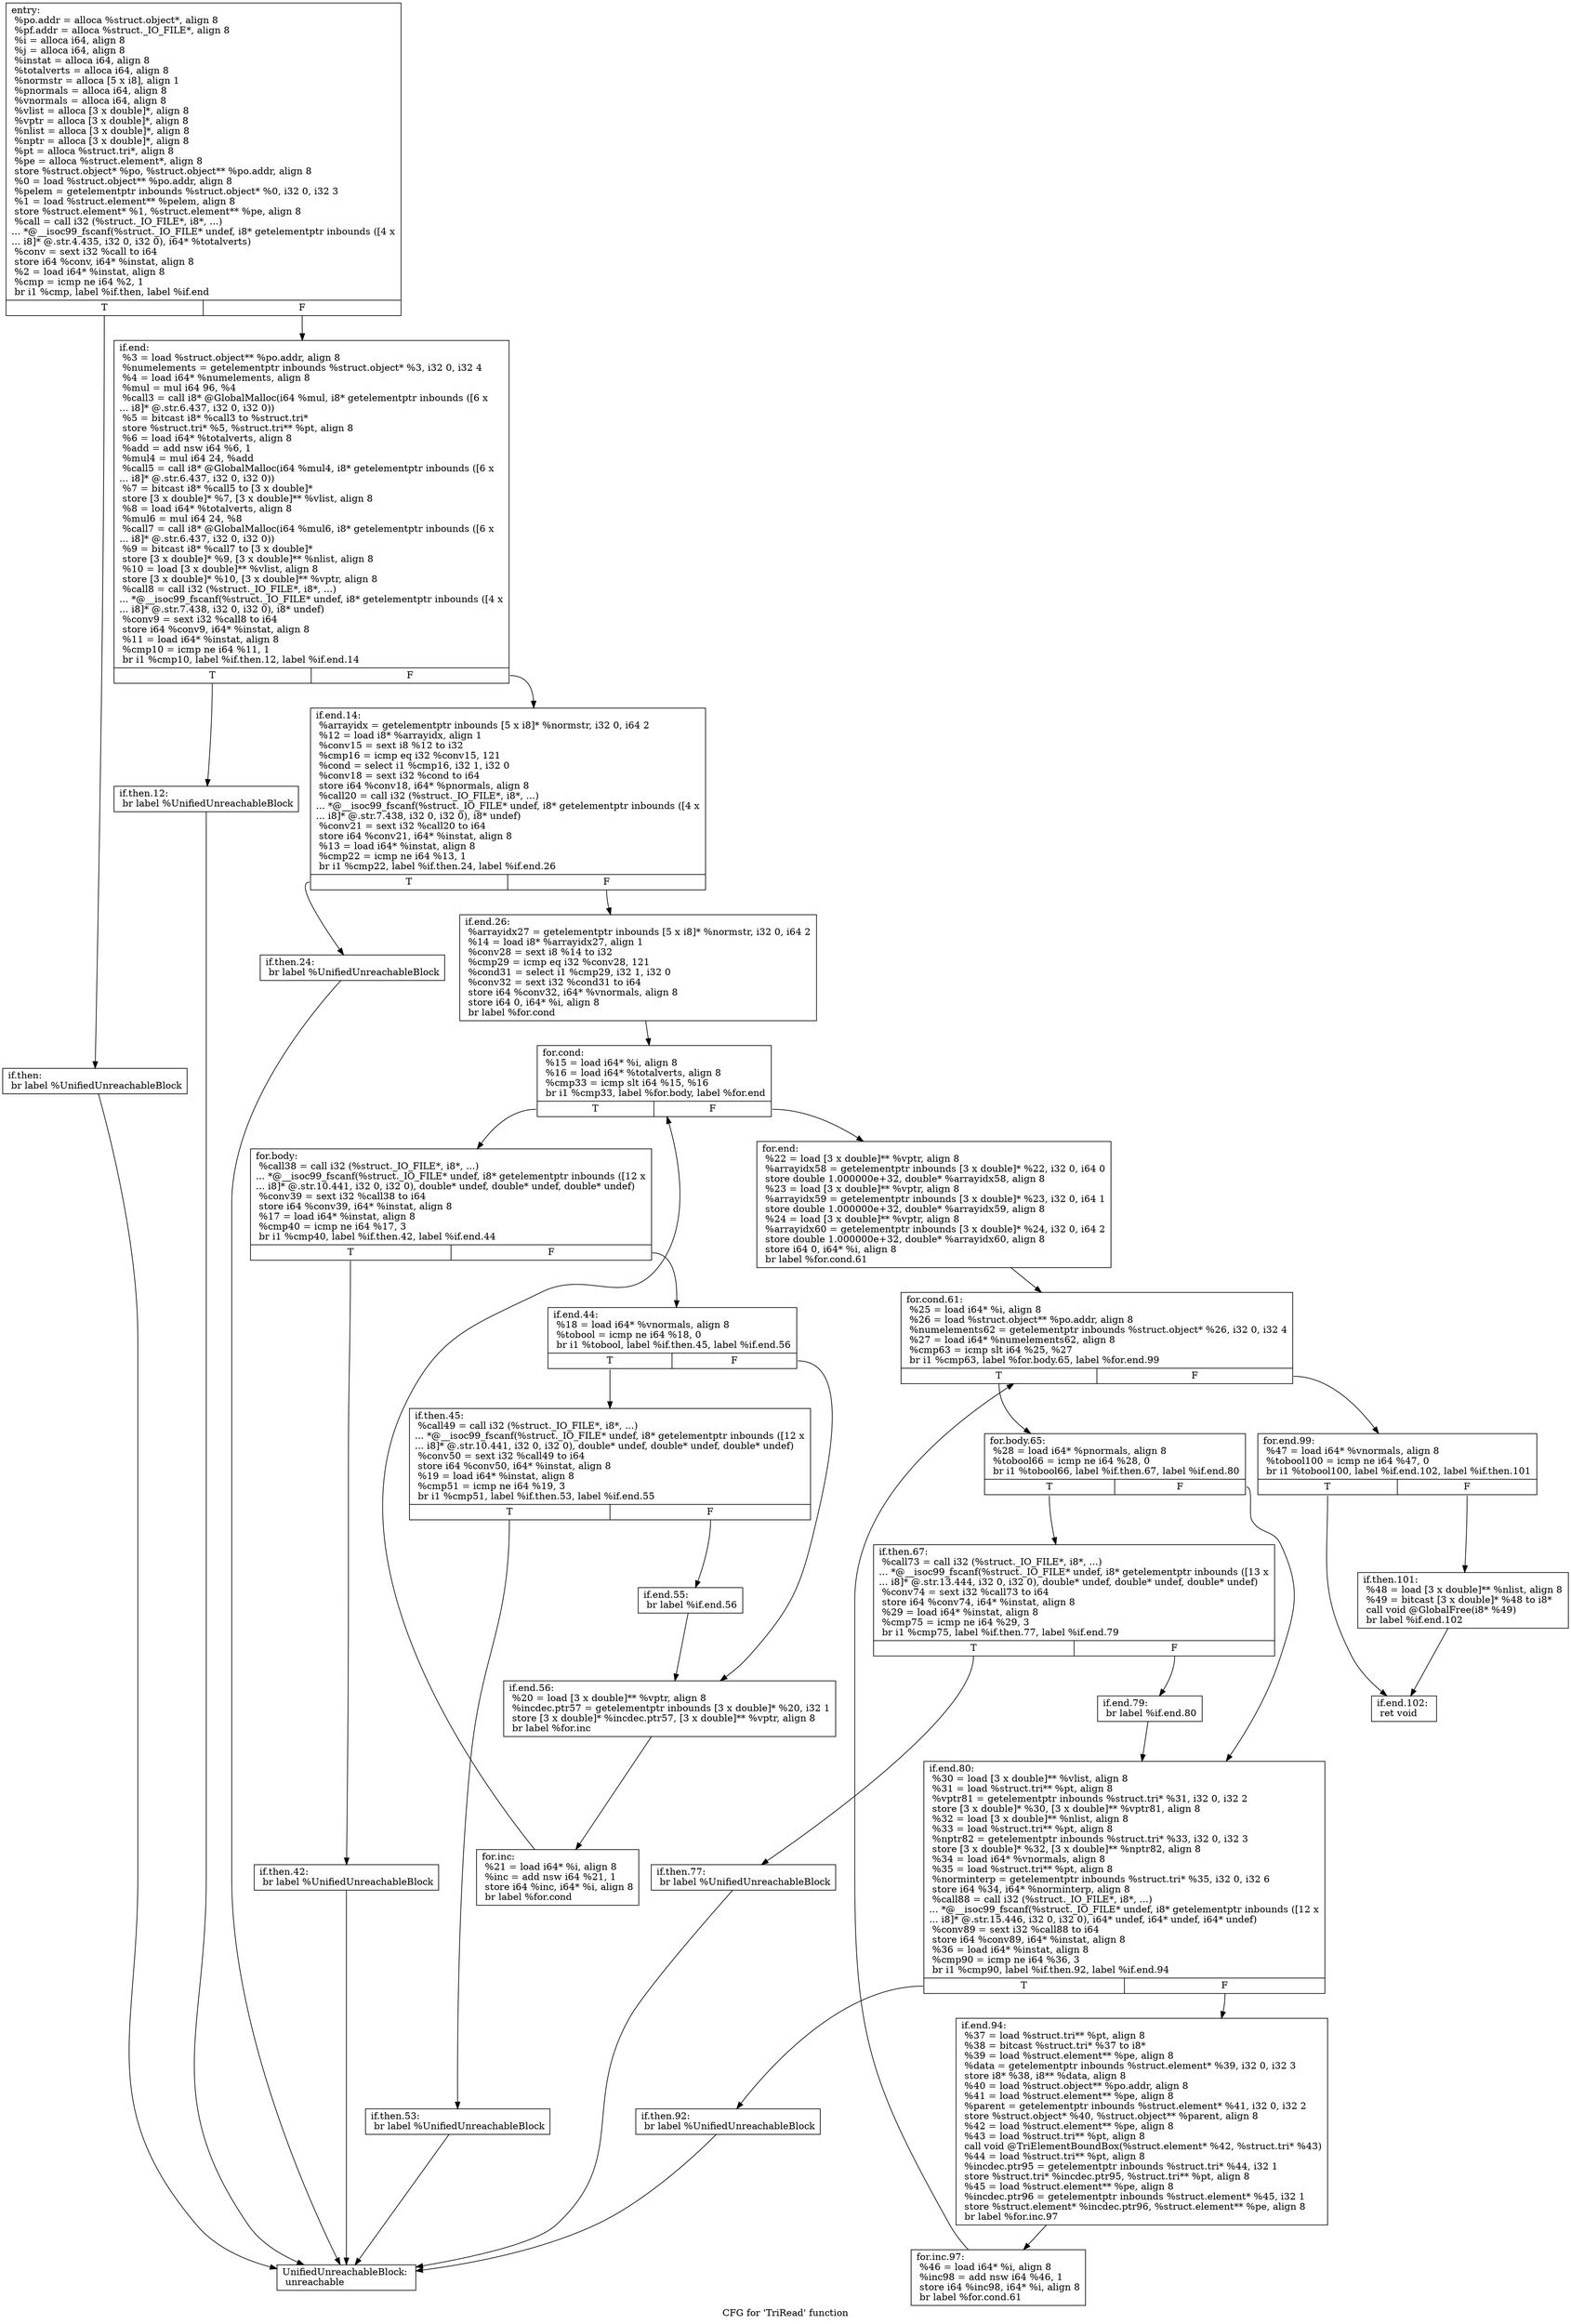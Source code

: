 digraph "CFG for 'TriRead' function" {
	label="CFG for 'TriRead' function";

	Node0x60c7690 [shape=record,label="{entry:\l  %po.addr = alloca %struct.object*, align 8\l  %pf.addr = alloca %struct._IO_FILE*, align 8\l  %i = alloca i64, align 8\l  %j = alloca i64, align 8\l  %instat = alloca i64, align 8\l  %totalverts = alloca i64, align 8\l  %normstr = alloca [5 x i8], align 1\l  %pnormals = alloca i64, align 8\l  %vnormals = alloca i64, align 8\l  %vlist = alloca [3 x double]*, align 8\l  %vptr = alloca [3 x double]*, align 8\l  %nlist = alloca [3 x double]*, align 8\l  %nptr = alloca [3 x double]*, align 8\l  %pt = alloca %struct.tri*, align 8\l  %pe = alloca %struct.element*, align 8\l  store %struct.object* %po, %struct.object** %po.addr, align 8\l  %0 = load %struct.object** %po.addr, align 8\l  %pelem = getelementptr inbounds %struct.object* %0, i32 0, i32 3\l  %1 = load %struct.element** %pelem, align 8\l  store %struct.element* %1, %struct.element** %pe, align 8\l  %call = call i32 (%struct._IO_FILE*, i8*, ...)\l... *@__isoc99_fscanf(%struct._IO_FILE* undef, i8* getelementptr inbounds ([4 x\l... i8]* @.str.4.435, i32 0, i32 0), i64* %totalverts)\l  %conv = sext i32 %call to i64\l  store i64 %conv, i64* %instat, align 8\l  %2 = load i64* %instat, align 8\l  %cmp = icmp ne i64 %2, 1\l  br i1 %cmp, label %if.then, label %if.end\l|{<s0>T|<s1>F}}"];
	Node0x60c7690:s0 -> Node0x60dd050;
	Node0x60c7690:s1 -> Node0x60dd0a0;
	Node0x60dd050 [shape=record,label="{if.then:                                          \l  br label %UnifiedUnreachableBlock\l}"];
	Node0x60dd050 -> Node0x60dd910;
	Node0x60dd0a0 [shape=record,label="{if.end:                                           \l  %3 = load %struct.object** %po.addr, align 8\l  %numelements = getelementptr inbounds %struct.object* %3, i32 0, i32 4\l  %4 = load i64* %numelements, align 8\l  %mul = mul i64 96, %4\l  %call3 = call i8* @GlobalMalloc(i64 %mul, i8* getelementptr inbounds ([6 x\l... i8]* @.str.6.437, i32 0, i32 0))\l  %5 = bitcast i8* %call3 to %struct.tri*\l  store %struct.tri* %5, %struct.tri** %pt, align 8\l  %6 = load i64* %totalverts, align 8\l  %add = add nsw i64 %6, 1\l  %mul4 = mul i64 24, %add\l  %call5 = call i8* @GlobalMalloc(i64 %mul4, i8* getelementptr inbounds ([6 x\l... i8]* @.str.6.437, i32 0, i32 0))\l  %7 = bitcast i8* %call5 to [3 x double]*\l  store [3 x double]* %7, [3 x double]** %vlist, align 8\l  %8 = load i64* %totalverts, align 8\l  %mul6 = mul i64 24, %8\l  %call7 = call i8* @GlobalMalloc(i64 %mul6, i8* getelementptr inbounds ([6 x\l... i8]* @.str.6.437, i32 0, i32 0))\l  %9 = bitcast i8* %call7 to [3 x double]*\l  store [3 x double]* %9, [3 x double]** %nlist, align 8\l  %10 = load [3 x double]** %vlist, align 8\l  store [3 x double]* %10, [3 x double]** %vptr, align 8\l  %call8 = call i32 (%struct._IO_FILE*, i8*, ...)\l... *@__isoc99_fscanf(%struct._IO_FILE* undef, i8* getelementptr inbounds ([4 x\l... i8]* @.str.7.438, i32 0, i32 0), i8* undef)\l  %conv9 = sext i32 %call8 to i64\l  store i64 %conv9, i64* %instat, align 8\l  %11 = load i64* %instat, align 8\l  %cmp10 = icmp ne i64 %11, 1\l  br i1 %cmp10, label %if.then.12, label %if.end.14\l|{<s0>T|<s1>F}}"];
	Node0x60dd0a0:s0 -> Node0x60dd0f0;
	Node0x60dd0a0:s1 -> Node0x60dd140;
	Node0x60dd0f0 [shape=record,label="{if.then.12:                                       \l  br label %UnifiedUnreachableBlock\l}"];
	Node0x60dd0f0 -> Node0x60dd910;
	Node0x60dd140 [shape=record,label="{if.end.14:                                        \l  %arrayidx = getelementptr inbounds [5 x i8]* %normstr, i32 0, i64 2\l  %12 = load i8* %arrayidx, align 1\l  %conv15 = sext i8 %12 to i32\l  %cmp16 = icmp eq i32 %conv15, 121\l  %cond = select i1 %cmp16, i32 1, i32 0\l  %conv18 = sext i32 %cond to i64\l  store i64 %conv18, i64* %pnormals, align 8\l  %call20 = call i32 (%struct._IO_FILE*, i8*, ...)\l... *@__isoc99_fscanf(%struct._IO_FILE* undef, i8* getelementptr inbounds ([4 x\l... i8]* @.str.7.438, i32 0, i32 0), i8* undef)\l  %conv21 = sext i32 %call20 to i64\l  store i64 %conv21, i64* %instat, align 8\l  %13 = load i64* %instat, align 8\l  %cmp22 = icmp ne i64 %13, 1\l  br i1 %cmp22, label %if.then.24, label %if.end.26\l|{<s0>T|<s1>F}}"];
	Node0x60dd140:s0 -> Node0x60dd190;
	Node0x60dd140:s1 -> Node0x60dd1e0;
	Node0x60dd190 [shape=record,label="{if.then.24:                                       \l  br label %UnifiedUnreachableBlock\l}"];
	Node0x60dd190 -> Node0x60dd910;
	Node0x60dd1e0 [shape=record,label="{if.end.26:                                        \l  %arrayidx27 = getelementptr inbounds [5 x i8]* %normstr, i32 0, i64 2\l  %14 = load i8* %arrayidx27, align 1\l  %conv28 = sext i8 %14 to i32\l  %cmp29 = icmp eq i32 %conv28, 121\l  %cond31 = select i1 %cmp29, i32 1, i32 0\l  %conv32 = sext i32 %cond31 to i64\l  store i64 %conv32, i64* %vnormals, align 8\l  store i64 0, i64* %i, align 8\l  br label %for.cond\l}"];
	Node0x60dd1e0 -> Node0x60dd230;
	Node0x60dd230 [shape=record,label="{for.cond:                                         \l  %15 = load i64* %i, align 8\l  %16 = load i64* %totalverts, align 8\l  %cmp33 = icmp slt i64 %15, %16\l  br i1 %cmp33, label %for.body, label %for.end\l|{<s0>T|<s1>F}}"];
	Node0x60dd230:s0 -> Node0x60dd280;
	Node0x60dd230:s1 -> Node0x60dd500;
	Node0x60dd280 [shape=record,label="{for.body:                                         \l  %call38 = call i32 (%struct._IO_FILE*, i8*, ...)\l... *@__isoc99_fscanf(%struct._IO_FILE* undef, i8* getelementptr inbounds ([12 x\l... i8]* @.str.10.441, i32 0, i32 0), double* undef, double* undef, double* undef)\l  %conv39 = sext i32 %call38 to i64\l  store i64 %conv39, i64* %instat, align 8\l  %17 = load i64* %instat, align 8\l  %cmp40 = icmp ne i64 %17, 3\l  br i1 %cmp40, label %if.then.42, label %if.end.44\l|{<s0>T|<s1>F}}"];
	Node0x60dd280:s0 -> Node0x60dd2d0;
	Node0x60dd280:s1 -> Node0x60dd320;
	Node0x60dd2d0 [shape=record,label="{if.then.42:                                       \l  br label %UnifiedUnreachableBlock\l}"];
	Node0x60dd2d0 -> Node0x60dd910;
	Node0x60dd320 [shape=record,label="{if.end.44:                                        \l  %18 = load i64* %vnormals, align 8\l  %tobool = icmp ne i64 %18, 0\l  br i1 %tobool, label %if.then.45, label %if.end.56\l|{<s0>T|<s1>F}}"];
	Node0x60dd320:s0 -> Node0x60dd370;
	Node0x60dd320:s1 -> Node0x60dd460;
	Node0x60dd370 [shape=record,label="{if.then.45:                                       \l  %call49 = call i32 (%struct._IO_FILE*, i8*, ...)\l... *@__isoc99_fscanf(%struct._IO_FILE* undef, i8* getelementptr inbounds ([12 x\l... i8]* @.str.10.441, i32 0, i32 0), double* undef, double* undef, double* undef)\l  %conv50 = sext i32 %call49 to i64\l  store i64 %conv50, i64* %instat, align 8\l  %19 = load i64* %instat, align 8\l  %cmp51 = icmp ne i64 %19, 3\l  br i1 %cmp51, label %if.then.53, label %if.end.55\l|{<s0>T|<s1>F}}"];
	Node0x60dd370:s0 -> Node0x60dd3c0;
	Node0x60dd370:s1 -> Node0x60dd410;
	Node0x60dd3c0 [shape=record,label="{if.then.53:                                       \l  br label %UnifiedUnreachableBlock\l}"];
	Node0x60dd3c0 -> Node0x60dd910;
	Node0x60dd410 [shape=record,label="{if.end.55:                                        \l  br label %if.end.56\l}"];
	Node0x60dd410 -> Node0x60dd460;
	Node0x60dd460 [shape=record,label="{if.end.56:                                        \l  %20 = load [3 x double]** %vptr, align 8\l  %incdec.ptr57 = getelementptr inbounds [3 x double]* %20, i32 1\l  store [3 x double]* %incdec.ptr57, [3 x double]** %vptr, align 8\l  br label %for.inc\l}"];
	Node0x60dd460 -> Node0x60dd4b0;
	Node0x60dd4b0 [shape=record,label="{for.inc:                                          \l  %21 = load i64* %i, align 8\l  %inc = add nsw i64 %21, 1\l  store i64 %inc, i64* %i, align 8\l  br label %for.cond\l}"];
	Node0x60dd4b0 -> Node0x60dd230;
	Node0x60dd500 [shape=record,label="{for.end:                                          \l  %22 = load [3 x double]** %vptr, align 8\l  %arrayidx58 = getelementptr inbounds [3 x double]* %22, i32 0, i64 0\l  store double 1.000000e+32, double* %arrayidx58, align 8\l  %23 = load [3 x double]** %vptr, align 8\l  %arrayidx59 = getelementptr inbounds [3 x double]* %23, i32 0, i64 1\l  store double 1.000000e+32, double* %arrayidx59, align 8\l  %24 = load [3 x double]** %vptr, align 8\l  %arrayidx60 = getelementptr inbounds [3 x double]* %24, i32 0, i64 2\l  store double 1.000000e+32, double* %arrayidx60, align 8\l  store i64 0, i64* %i, align 8\l  br label %for.cond.61\l}"];
	Node0x60dd500 -> Node0x60dd550;
	Node0x60dd550 [shape=record,label="{for.cond.61:                                      \l  %25 = load i64* %i, align 8\l  %26 = load %struct.object** %po.addr, align 8\l  %numelements62 = getelementptr inbounds %struct.object* %26, i32 0, i32 4\l  %27 = load i64* %numelements62, align 8\l  %cmp63 = icmp slt i64 %25, %27\l  br i1 %cmp63, label %for.body.65, label %for.end.99\l|{<s0>T|<s1>F}}"];
	Node0x60dd550:s0 -> Node0x60dd5a0;
	Node0x60dd550:s1 -> Node0x60dd820;
	Node0x60dd5a0 [shape=record,label="{for.body.65:                                      \l  %28 = load i64* %pnormals, align 8\l  %tobool66 = icmp ne i64 %28, 0\l  br i1 %tobool66, label %if.then.67, label %if.end.80\l|{<s0>T|<s1>F}}"];
	Node0x60dd5a0:s0 -> Node0x60dd5f0;
	Node0x60dd5a0:s1 -> Node0x60dd6e0;
	Node0x60dd5f0 [shape=record,label="{if.then.67:                                       \l  %call73 = call i32 (%struct._IO_FILE*, i8*, ...)\l... *@__isoc99_fscanf(%struct._IO_FILE* undef, i8* getelementptr inbounds ([13 x\l... i8]* @.str.13.444, i32 0, i32 0), double* undef, double* undef, double* undef)\l  %conv74 = sext i32 %call73 to i64\l  store i64 %conv74, i64* %instat, align 8\l  %29 = load i64* %instat, align 8\l  %cmp75 = icmp ne i64 %29, 3\l  br i1 %cmp75, label %if.then.77, label %if.end.79\l|{<s0>T|<s1>F}}"];
	Node0x60dd5f0:s0 -> Node0x60dd640;
	Node0x60dd5f0:s1 -> Node0x60dd690;
	Node0x60dd640 [shape=record,label="{if.then.77:                                       \l  br label %UnifiedUnreachableBlock\l}"];
	Node0x60dd640 -> Node0x60dd910;
	Node0x60dd690 [shape=record,label="{if.end.79:                                        \l  br label %if.end.80\l}"];
	Node0x60dd690 -> Node0x60dd6e0;
	Node0x60dd6e0 [shape=record,label="{if.end.80:                                        \l  %30 = load [3 x double]** %vlist, align 8\l  %31 = load %struct.tri** %pt, align 8\l  %vptr81 = getelementptr inbounds %struct.tri* %31, i32 0, i32 2\l  store [3 x double]* %30, [3 x double]** %vptr81, align 8\l  %32 = load [3 x double]** %nlist, align 8\l  %33 = load %struct.tri** %pt, align 8\l  %nptr82 = getelementptr inbounds %struct.tri* %33, i32 0, i32 3\l  store [3 x double]* %32, [3 x double]** %nptr82, align 8\l  %34 = load i64* %vnormals, align 8\l  %35 = load %struct.tri** %pt, align 8\l  %norminterp = getelementptr inbounds %struct.tri* %35, i32 0, i32 6\l  store i64 %34, i64* %norminterp, align 8\l  %call88 = call i32 (%struct._IO_FILE*, i8*, ...)\l... *@__isoc99_fscanf(%struct._IO_FILE* undef, i8* getelementptr inbounds ([12 x\l... i8]* @.str.15.446, i32 0, i32 0), i64* undef, i64* undef, i64* undef)\l  %conv89 = sext i32 %call88 to i64\l  store i64 %conv89, i64* %instat, align 8\l  %36 = load i64* %instat, align 8\l  %cmp90 = icmp ne i64 %36, 3\l  br i1 %cmp90, label %if.then.92, label %if.end.94\l|{<s0>T|<s1>F}}"];
	Node0x60dd6e0:s0 -> Node0x60dd730;
	Node0x60dd6e0:s1 -> Node0x60dd780;
	Node0x60dd730 [shape=record,label="{if.then.92:                                       \l  br label %UnifiedUnreachableBlock\l}"];
	Node0x60dd730 -> Node0x60dd910;
	Node0x60dd780 [shape=record,label="{if.end.94:                                        \l  %37 = load %struct.tri** %pt, align 8\l  %38 = bitcast %struct.tri* %37 to i8*\l  %39 = load %struct.element** %pe, align 8\l  %data = getelementptr inbounds %struct.element* %39, i32 0, i32 3\l  store i8* %38, i8** %data, align 8\l  %40 = load %struct.object** %po.addr, align 8\l  %41 = load %struct.element** %pe, align 8\l  %parent = getelementptr inbounds %struct.element* %41, i32 0, i32 2\l  store %struct.object* %40, %struct.object** %parent, align 8\l  %42 = load %struct.element** %pe, align 8\l  %43 = load %struct.tri** %pt, align 8\l  call void @TriElementBoundBox(%struct.element* %42, %struct.tri* %43)\l  %44 = load %struct.tri** %pt, align 8\l  %incdec.ptr95 = getelementptr inbounds %struct.tri* %44, i32 1\l  store %struct.tri* %incdec.ptr95, %struct.tri** %pt, align 8\l  %45 = load %struct.element** %pe, align 8\l  %incdec.ptr96 = getelementptr inbounds %struct.element* %45, i32 1\l  store %struct.element* %incdec.ptr96, %struct.element** %pe, align 8\l  br label %for.inc.97\l}"];
	Node0x60dd780 -> Node0x60dd7d0;
	Node0x60dd7d0 [shape=record,label="{for.inc.97:                                       \l  %46 = load i64* %i, align 8\l  %inc98 = add nsw i64 %46, 1\l  store i64 %inc98, i64* %i, align 8\l  br label %for.cond.61\l}"];
	Node0x60dd7d0 -> Node0x60dd550;
	Node0x60dd820 [shape=record,label="{for.end.99:                                       \l  %47 = load i64* %vnormals, align 8\l  %tobool100 = icmp ne i64 %47, 0\l  br i1 %tobool100, label %if.end.102, label %if.then.101\l|{<s0>T|<s1>F}}"];
	Node0x60dd820:s0 -> Node0x60dd8c0;
	Node0x60dd820:s1 -> Node0x60dd870;
	Node0x60dd870 [shape=record,label="{if.then.101:                                      \l  %48 = load [3 x double]** %nlist, align 8\l  %49 = bitcast [3 x double]* %48 to i8*\l  call void @GlobalFree(i8* %49)\l  br label %if.end.102\l}"];
	Node0x60dd870 -> Node0x60dd8c0;
	Node0x60dd8c0 [shape=record,label="{if.end.102:                                       \l  ret void\l}"];
	Node0x60dd910 [shape=record,label="{UnifiedUnreachableBlock:                          \l  unreachable\l}"];
}
